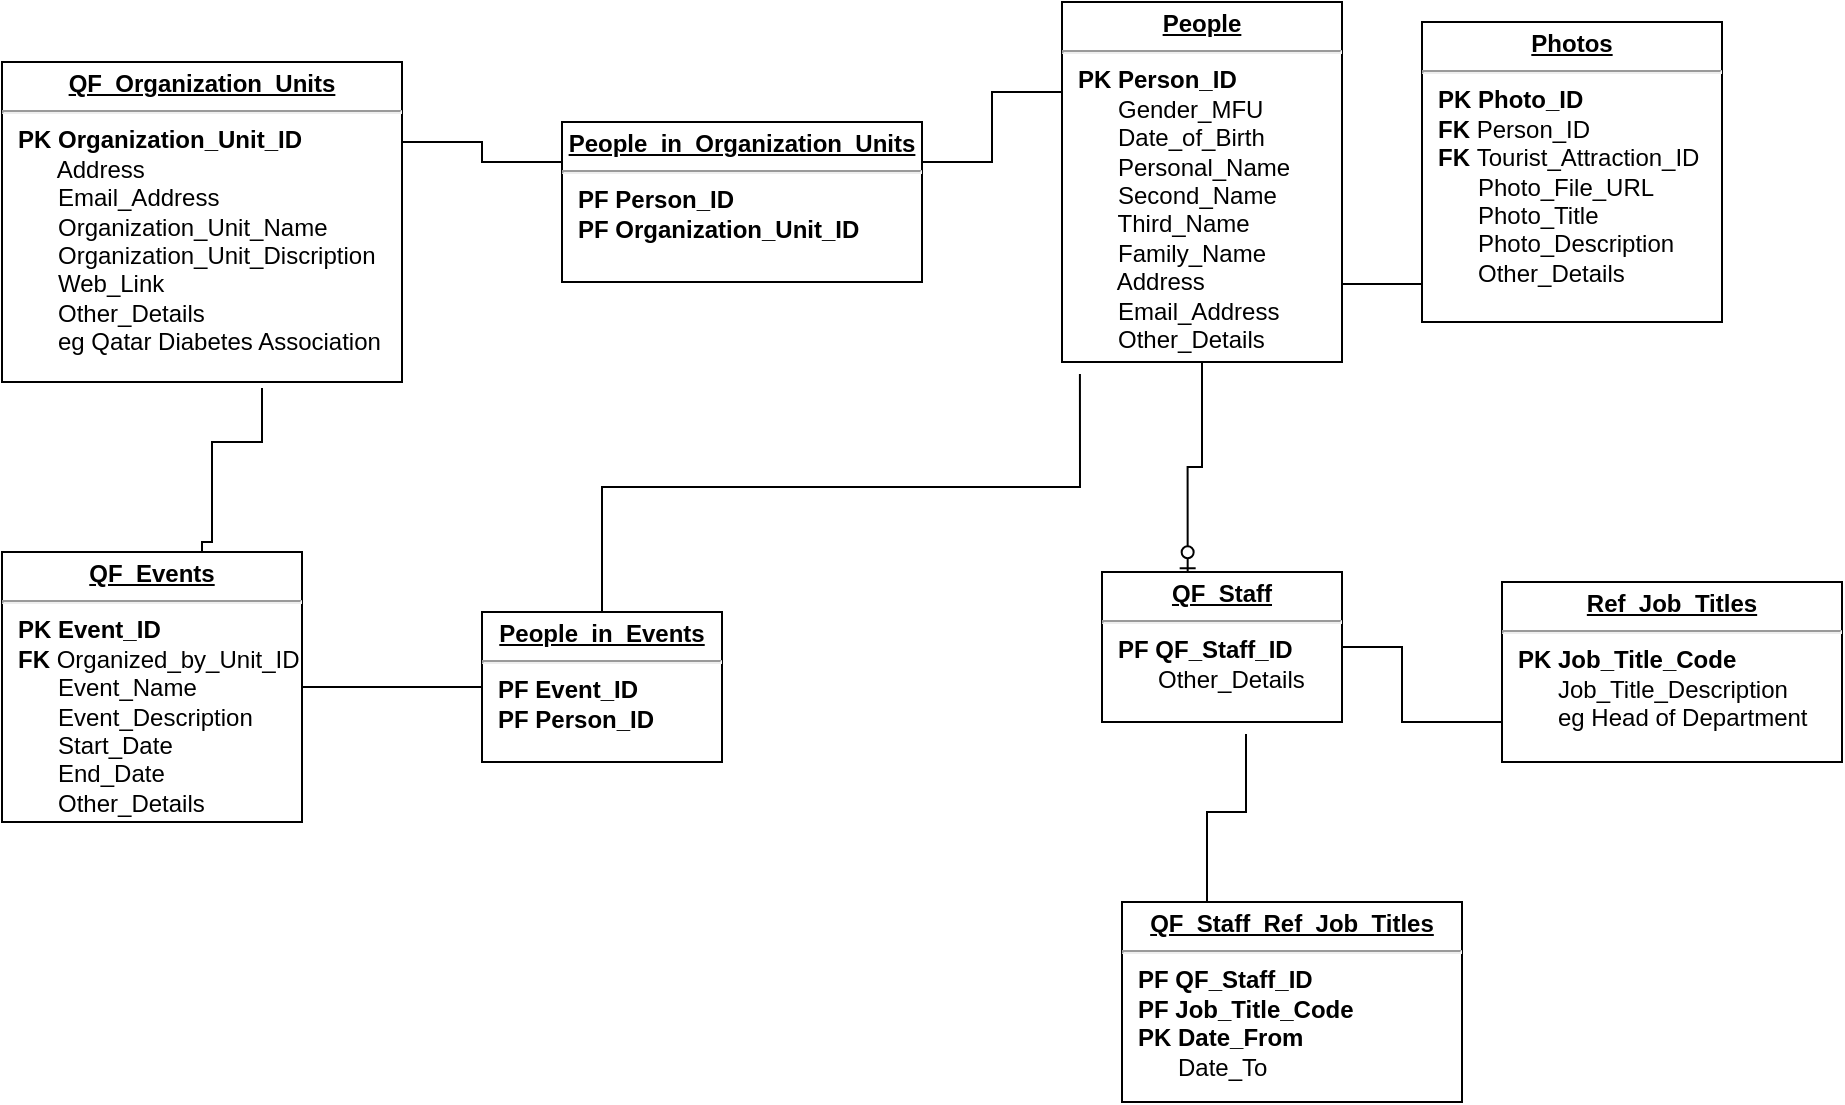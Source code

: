 <mxfile version="14.4.4" type="github">
  <diagram name="Page-1" id="a7904f86-f2b4-8e86-fa97-74104820619b">
    <mxGraphModel dx="1422" dy="794" grid="1" gridSize="10" guides="1" tooltips="1" connect="1" arrows="1" fold="1" page="1" pageScale="1" pageWidth="1100" pageHeight="850" background="#ffffff" math="0" shadow="0">
      <root>
        <mxCell id="0" />
        <mxCell id="1" parent="0" />
        <mxCell id="24794b860abc3c2d-36" style="edgeStyle=orthogonalEdgeStyle;rounded=0;html=1;exitX=0.65;exitY=1.019;entryX=0.75;entryY=0;labelBackgroundColor=none;endArrow=none;endFill=0;endSize=8;fontFamily=Verdana;fontSize=12;align=left;entryDx=0;entryDy=0;exitDx=0;exitDy=0;exitPerimeter=0;" parent="1" source="24794b860abc3c2d-1" target="24794b860abc3c2d-16" edge="1">
          <mxGeometry relative="1" as="geometry">
            <Array as="points">
              <mxPoint x="170" y="390" />
              <mxPoint x="145" y="390" />
              <mxPoint x="145" y="440" />
              <mxPoint x="140" y="440" />
              <mxPoint x="140" y="445" />
            </Array>
          </mxGeometry>
        </mxCell>
        <mxCell id="24794b860abc3c2d-1" value="&lt;p style=&quot;margin: 0px ; margin-top: 4px ; text-align: center ; text-decoration: underline&quot;&gt;&lt;b&gt;QF_Organization_Units&lt;/b&gt;&lt;/p&gt;&lt;hr&gt;&lt;p style=&quot;margin: 0px ; margin-left: 8px&quot;&gt;&lt;b&gt;PK Organization_Unit_ID&lt;/b&gt;&lt;br&gt;&amp;nbsp; &amp;nbsp; &amp;nbsp; Address&lt;br&gt;&amp;nbsp; &amp;nbsp; &amp;nbsp; Email_Address&lt;/p&gt;&lt;p style=&quot;margin: 0px ; margin-left: 8px&quot;&gt;&amp;nbsp; &amp;nbsp; &amp;nbsp; Organization_Unit_Name&lt;/p&gt;&lt;p style=&quot;margin: 0px ; margin-left: 8px&quot;&gt;&amp;nbsp; &amp;nbsp; &amp;nbsp; Organization_Unit_Discription&lt;/p&gt;&lt;p style=&quot;margin: 0px ; margin-left: 8px&quot;&gt;&amp;nbsp; &amp;nbsp; &amp;nbsp; Web_Link&lt;/p&gt;&lt;p style=&quot;margin: 0px ; margin-left: 8px&quot;&gt;&amp;nbsp; &amp;nbsp; &amp;nbsp; Other_Details&lt;/p&gt;&lt;p style=&quot;margin: 0px ; margin-left: 8px&quot;&gt;&amp;nbsp; &amp;nbsp; &amp;nbsp; eg Qatar Diabetes Association&lt;/p&gt;" style="verticalAlign=top;align=left;overflow=fill;fontSize=12;fontFamily=Helvetica;html=1;rounded=0;shadow=0;comic=0;labelBackgroundColor=none;strokeWidth=1" parent="1" vertex="1">
          <mxGeometry x="40" y="200" width="200" height="160" as="geometry" />
        </mxCell>
        <mxCell id="24794b860abc3c2d-16" value="&lt;p style=&quot;margin: 0px ; margin-top: 4px ; text-align: center ; text-decoration: underline&quot;&gt;&lt;b&gt;QF_Events&lt;/b&gt;&lt;/p&gt;&lt;hr&gt;&lt;p style=&quot;margin: 0px ; margin-left: 8px&quot;&gt;&lt;b&gt;PK Event_ID&lt;/b&gt;&lt;br&gt;&lt;b&gt;FK &lt;/b&gt;Organized_by_Unit_ID&lt;br&gt;&amp;nbsp; &amp;nbsp; &amp;nbsp; Event_Name&lt;/p&gt;&lt;p style=&quot;margin: 0px ; margin-left: 8px&quot;&gt;&amp;nbsp; &amp;nbsp; &amp;nbsp; Event_Description&lt;/p&gt;&lt;p style=&quot;margin: 0px ; margin-left: 8px&quot;&gt;&amp;nbsp; &amp;nbsp; &amp;nbsp; Start_Date&lt;/p&gt;&lt;p style=&quot;margin: 0px ; margin-left: 8px&quot;&gt;&amp;nbsp; &amp;nbsp; &amp;nbsp; End_Date&lt;/p&gt;&lt;p style=&quot;margin: 0px ; margin-left: 8px&quot;&gt;&amp;nbsp; &amp;nbsp; &amp;nbsp; Other_Details&lt;/p&gt;" style="verticalAlign=top;align=left;overflow=fill;fontSize=12;fontFamily=Helvetica;html=1;rounded=0;shadow=0;comic=0;labelBackgroundColor=none;strokeWidth=1" parent="1" vertex="1">
          <mxGeometry x="40" y="445" width="150" height="135" as="geometry" />
        </mxCell>
        <mxCell id="24794b860abc3c2d-40" style="edgeStyle=orthogonalEdgeStyle;rounded=0;html=1;exitX=0;exitY=0.25;entryX=1;entryY=0.25;labelBackgroundColor=none;endArrow=none;endFill=0;endSize=8;fontFamily=Verdana;fontSize=12;align=left;" parent="1" source="24794b860abc3c2d-20" target="24794b860abc3c2d-1" edge="1">
          <mxGeometry relative="1" as="geometry" />
        </mxCell>
        <mxCell id="LdN0eDF1NeK06vgl00BQ-2" style="rounded=0;orthogonalLoop=1;jettySize=auto;html=1;entryX=0.357;entryY=0.028;entryDx=0;entryDy=0;entryPerimeter=0;edgeStyle=orthogonalEdgeStyle;endArrow=ERzeroToOne;endFill=1;" edge="1" parent="1" source="24794b860abc3c2d-17" target="24794b860abc3c2d-21">
          <mxGeometry relative="1" as="geometry" />
        </mxCell>
        <mxCell id="24794b860abc3c2d-17" value="&lt;p style=&quot;margin: 0px ; margin-top: 4px ; text-align: center ; text-decoration: underline&quot;&gt;&lt;b&gt;People&lt;/b&gt;&lt;/p&gt;&lt;hr&gt;&lt;p style=&quot;margin: 0px ; margin-left: 8px&quot;&gt;&lt;b&gt;PK Person_ID&lt;/b&gt;&lt;br&gt;&amp;nbsp; &amp;nbsp; &amp;nbsp; Gender_MFU&lt;br&gt;&amp;nbsp; &amp;nbsp; &amp;nbsp; Date_of_Birth&lt;/p&gt;&lt;p style=&quot;margin: 0px ; margin-left: 8px&quot;&gt;&amp;nbsp; &amp;nbsp; &amp;nbsp; Personal_Name&lt;/p&gt;&lt;p style=&quot;margin: 0px ; margin-left: 8px&quot;&gt;&amp;nbsp; &amp;nbsp; &amp;nbsp; Second_Name&lt;/p&gt;&lt;p style=&quot;margin: 0px ; margin-left: 8px&quot;&gt;&amp;nbsp; &amp;nbsp; &amp;nbsp; Third_Name&lt;/p&gt;&lt;p style=&quot;margin: 0px ; margin-left: 8px&quot;&gt;&amp;nbsp; &amp;nbsp; &amp;nbsp; Family_Name&lt;/p&gt;&lt;p style=&quot;margin: 0px ; margin-left: 8px&quot;&gt;&amp;nbsp; &amp;nbsp; &amp;nbsp; Address&lt;/p&gt;&lt;p style=&quot;margin: 0px ; margin-left: 8px&quot;&gt;&amp;nbsp; &amp;nbsp; &amp;nbsp; Email_Address&lt;/p&gt;&lt;p style=&quot;margin: 0px ; margin-left: 8px&quot;&gt;&amp;nbsp; &amp;nbsp; &amp;nbsp; Other_Details&lt;/p&gt;" style="verticalAlign=top;align=left;overflow=fill;fontSize=12;fontFamily=Helvetica;html=1;rounded=0;shadow=0;comic=0;labelBackgroundColor=none;strokeWidth=1" parent="1" vertex="1">
          <mxGeometry x="570" y="170" width="140" height="180" as="geometry" />
        </mxCell>
        <mxCell id="24794b860abc3c2d-38" style="edgeStyle=orthogonalEdgeStyle;rounded=0;html=1;exitX=0;exitY=0.5;entryX=1;entryY=0.5;labelBackgroundColor=none;endArrow=none;endFill=0;endSize=8;fontFamily=Verdana;fontSize=12;align=left;" parent="1" source="24794b860abc3c2d-18" target="24794b860abc3c2d-16" edge="1">
          <mxGeometry relative="1" as="geometry" />
        </mxCell>
        <mxCell id="24794b860abc3c2d-18" value="&lt;p style=&quot;margin: 0px ; margin-top: 4px ; text-align: center ; text-decoration: underline&quot;&gt;&lt;b&gt;People_in_Events&lt;/b&gt;&lt;/p&gt;&lt;hr&gt;&lt;p style=&quot;margin: 0px ; margin-left: 8px&quot;&gt;&lt;b&gt;PF Event_ID&lt;/b&gt;&lt;/p&gt;&lt;p style=&quot;margin: 0px ; margin-left: 8px&quot;&gt;&lt;b&gt;PF Person_ID&lt;/b&gt;&lt;/p&gt;" style="verticalAlign=top;align=left;overflow=fill;fontSize=12;fontFamily=Helvetica;html=1;rounded=0;shadow=0;comic=0;labelBackgroundColor=none;strokeWidth=1" parent="1" vertex="1">
          <mxGeometry x="280" y="475" width="120" height="75" as="geometry" />
        </mxCell>
        <mxCell id="24794b860abc3c2d-33" style="edgeStyle=orthogonalEdgeStyle;rounded=0;html=1;exitX=1;exitY=0.5;entryX=0;entryY=0.75;labelBackgroundColor=none;endArrow=none;endFill=0;endSize=8;fontFamily=Verdana;fontSize=12;align=left;" parent="1" source="24794b860abc3c2d-21" target="24794b860abc3c2d-24" edge="1">
          <mxGeometry relative="1" as="geometry">
            <Array as="points">
              <mxPoint x="740" y="493" />
              <mxPoint x="740" y="530" />
              <mxPoint x="850" y="530" />
            </Array>
          </mxGeometry>
        </mxCell>
        <mxCell id="24794b860abc3c2d-35" style="edgeStyle=orthogonalEdgeStyle;rounded=0;html=1;entryX=0.064;entryY=1.033;labelBackgroundColor=none;endArrow=none;endFill=0;endSize=8;fontFamily=Verdana;fontSize=12;align=left;entryDx=0;entryDy=0;entryPerimeter=0;exitX=0.5;exitY=0;exitDx=0;exitDy=0;" parent="1" source="24794b860abc3c2d-18" target="24794b860abc3c2d-17" edge="1">
          <mxGeometry relative="1" as="geometry">
            <mxPoint x="290" y="440" as="sourcePoint" />
          </mxGeometry>
        </mxCell>
        <mxCell id="24794b860abc3c2d-48" style="edgeStyle=orthogonalEdgeStyle;rounded=0;html=1;exitX=0.014;exitY=0.655;labelBackgroundColor=none;endArrow=none;endFill=0;endSize=8;fontFamily=Verdana;fontSize=12;align=left;exitDx=0;exitDy=0;exitPerimeter=0;" parent="1" source="24794b860abc3c2d-23" edge="1">
          <mxGeometry relative="1" as="geometry">
            <mxPoint x="710" y="311" as="targetPoint" />
            <Array as="points">
              <mxPoint x="720" y="311" />
              <mxPoint x="720" y="311" />
            </Array>
          </mxGeometry>
        </mxCell>
        <mxCell id="24794b860abc3c2d-21" value="&lt;p style=&quot;margin: 0px ; margin-top: 4px ; text-align: center ; text-decoration: underline&quot;&gt;&lt;b&gt;QF_Staff&lt;/b&gt;&lt;/p&gt;&lt;hr&gt;&lt;p style=&quot;margin: 0px ; margin-left: 8px&quot;&gt;&lt;b&gt;PF QF_Staff_ID&lt;/b&gt;&lt;br&gt;&amp;nbsp; &amp;nbsp; &amp;nbsp; Other_Details&lt;/p&gt;" style="verticalAlign=top;align=left;overflow=fill;fontSize=12;fontFamily=Helvetica;html=1;rounded=0;shadow=0;comic=0;labelBackgroundColor=none;strokeWidth=1" parent="1" vertex="1">
          <mxGeometry x="590" y="455" width="120" height="75" as="geometry" />
        </mxCell>
        <mxCell id="24794b860abc3c2d-23" value="&lt;p style=&quot;margin: 0px ; margin-top: 4px ; text-align: center ; text-decoration: underline&quot;&gt;&lt;b&gt;Photos&lt;/b&gt;&lt;/p&gt;&lt;hr&gt;&lt;p style=&quot;margin: 0px ; margin-left: 8px&quot;&gt;&lt;b&gt;PK Photo_ID&lt;/b&gt;&lt;br&gt;&lt;b&gt;FK &lt;/b&gt;Person_ID&lt;br&gt;&lt;b&gt;FK &lt;/b&gt;Tourist_Attraction_ID&lt;/p&gt;&lt;p style=&quot;margin: 0px ; margin-left: 8px&quot;&gt;&amp;nbsp; &amp;nbsp; &amp;nbsp; Photo_File_URL&lt;/p&gt;&lt;p style=&quot;margin: 0px ; margin-left: 8px&quot;&gt;&amp;nbsp; &amp;nbsp; &amp;nbsp; Photo_Title&lt;/p&gt;&lt;p style=&quot;margin: 0px ; margin-left: 8px&quot;&gt;&amp;nbsp; &amp;nbsp; &amp;nbsp; Photo_Description&lt;/p&gt;&lt;p style=&quot;margin: 0px ; margin-left: 8px&quot;&gt;&amp;nbsp; &amp;nbsp; &amp;nbsp; Other_Details&lt;/p&gt;&lt;p style=&quot;margin: 0px ; margin-left: 8px&quot;&gt;&lt;br&gt;&lt;/p&gt;" style="verticalAlign=top;align=left;overflow=fill;fontSize=12;fontFamily=Helvetica;html=1;rounded=0;shadow=0;comic=0;labelBackgroundColor=none;strokeWidth=1" parent="1" vertex="1">
          <mxGeometry x="750" y="180" width="150" height="150" as="geometry" />
        </mxCell>
        <mxCell id="24794b860abc3c2d-24" value="&lt;p style=&quot;margin: 0px ; margin-top: 4px ; text-align: center ; text-decoration: underline&quot;&gt;&lt;b&gt;Ref_Job_Titles&lt;/b&gt;&lt;/p&gt;&lt;hr&gt;&lt;p style=&quot;margin: 0px ; margin-left: 8px&quot;&gt;&lt;b&gt;PK Job_Title_Code&lt;/b&gt;&lt;br&gt;&amp;nbsp; &amp;nbsp; &amp;nbsp; Job_Title_Description&lt;br&gt;&amp;nbsp; &amp;nbsp; &amp;nbsp; eg Head of Department&lt;/p&gt;" style="verticalAlign=top;align=left;overflow=fill;fontSize=12;fontFamily=Helvetica;html=1;rounded=0;shadow=0;comic=0;labelBackgroundColor=none;strokeWidth=1" parent="1" vertex="1">
          <mxGeometry x="790" y="460" width="170" height="90" as="geometry" />
        </mxCell>
        <mxCell id="24794b860abc3c2d-49" style="edgeStyle=orthogonalEdgeStyle;rounded=0;html=1;exitX=0.25;exitY=0;entryX=0.6;entryY=1.08;labelBackgroundColor=none;endArrow=none;endFill=0;endSize=8;fontFamily=Verdana;fontSize=12;align=left;entryDx=0;entryDy=0;entryPerimeter=0;exitDx=0;exitDy=0;" parent="1" source="24794b860abc3c2d-25" target="24794b860abc3c2d-21" edge="1">
          <mxGeometry relative="1" as="geometry" />
        </mxCell>
        <mxCell id="24794b860abc3c2d-25" value="&lt;p style=&quot;margin: 0px ; margin-top: 4px ; text-align: center ; text-decoration: underline&quot;&gt;&lt;b&gt;QF_Staff_Ref_Job_Titles&lt;/b&gt;&lt;/p&gt;&lt;hr&gt;&lt;p style=&quot;margin: 0px ; margin-left: 8px&quot;&gt;&lt;b&gt;PF QF_Staff_ID&lt;/b&gt;&lt;br&gt;&lt;b&gt;PF Job_Title_Code&lt;/b&gt;&lt;br&gt;&lt;b&gt;PK Date_From&lt;/b&gt;&lt;/p&gt;&lt;p style=&quot;margin: 0px ; margin-left: 8px&quot;&gt;&amp;nbsp; &amp;nbsp; &amp;nbsp; Date_To&lt;/p&gt;" style="verticalAlign=top;align=left;overflow=fill;fontSize=12;fontFamily=Helvetica;html=1;rounded=0;shadow=0;comic=0;labelBackgroundColor=none;strokeWidth=1" parent="1" vertex="1">
          <mxGeometry x="600" y="620" width="170" height="100" as="geometry" />
        </mxCell>
        <mxCell id="24794b860abc3c2d-20" value="&lt;p style=&quot;margin: 0px ; margin-top: 4px ; text-align: center ; text-decoration: underline&quot;&gt;&lt;b&gt;People_in_Organization_Units&lt;/b&gt;&lt;/p&gt;&lt;hr&gt;&lt;p style=&quot;margin: 0px ; margin-left: 8px&quot;&gt;&lt;b&gt;PF Person_ID&lt;/b&gt;&lt;br&gt;&lt;b&gt;PF Organization_Unit_ID&lt;/b&gt;&lt;br&gt;&lt;/p&gt;" style="verticalAlign=top;align=left;overflow=fill;fontSize=12;fontFamily=Helvetica;html=1;rounded=0;shadow=0;comic=0;labelBackgroundColor=none;strokeWidth=1" parent="1" vertex="1">
          <mxGeometry x="320" y="230" width="180" height="80" as="geometry" />
        </mxCell>
        <mxCell id="LdN0eDF1NeK06vgl00BQ-1" style="edgeStyle=orthogonalEdgeStyle;rounded=0;html=1;exitX=0;exitY=0.25;entryX=1;entryY=0.25;labelBackgroundColor=none;endArrow=none;endFill=0;endSize=8;fontFamily=Verdana;fontSize=12;align=left;" edge="1" parent="1" source="24794b860abc3c2d-17" target="24794b860abc3c2d-20">
          <mxGeometry relative="1" as="geometry">
            <mxPoint x="570" y="215" as="sourcePoint" />
            <mxPoint x="240" y="240" as="targetPoint" />
          </mxGeometry>
        </mxCell>
      </root>
    </mxGraphModel>
  </diagram>
</mxfile>
